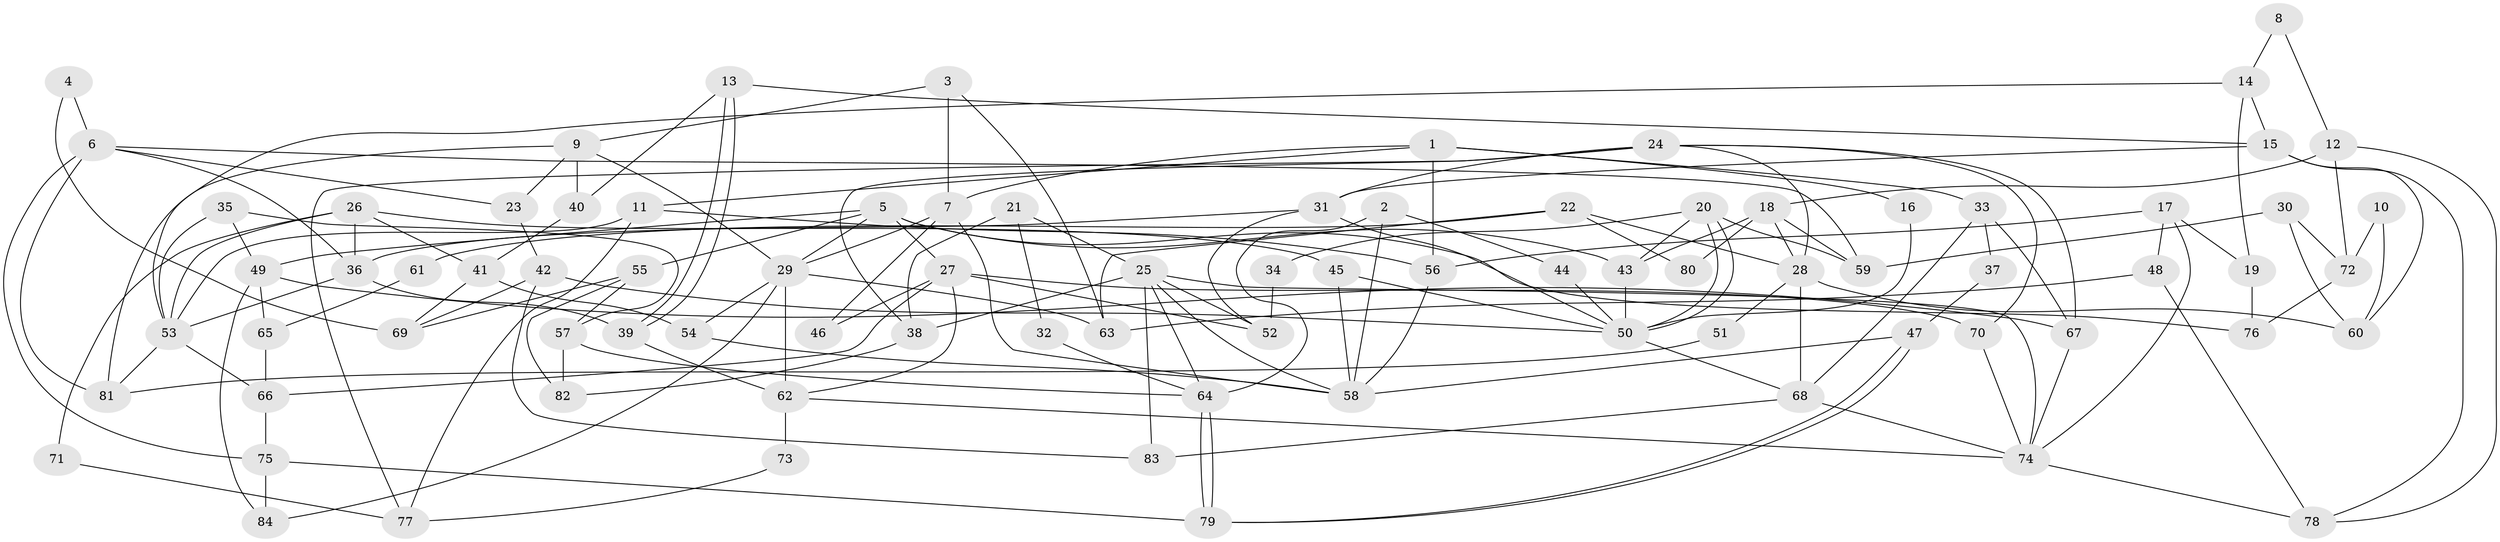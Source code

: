 // Generated by graph-tools (version 1.1) at 2025/36/03/09/25 02:36:24]
// undirected, 84 vertices, 168 edges
graph export_dot {
graph [start="1"]
  node [color=gray90,style=filled];
  1;
  2;
  3;
  4;
  5;
  6;
  7;
  8;
  9;
  10;
  11;
  12;
  13;
  14;
  15;
  16;
  17;
  18;
  19;
  20;
  21;
  22;
  23;
  24;
  25;
  26;
  27;
  28;
  29;
  30;
  31;
  32;
  33;
  34;
  35;
  36;
  37;
  38;
  39;
  40;
  41;
  42;
  43;
  44;
  45;
  46;
  47;
  48;
  49;
  50;
  51;
  52;
  53;
  54;
  55;
  56;
  57;
  58;
  59;
  60;
  61;
  62;
  63;
  64;
  65;
  66;
  67;
  68;
  69;
  70;
  71;
  72;
  73;
  74;
  75;
  76;
  77;
  78;
  79;
  80;
  81;
  82;
  83;
  84;
  1 -- 33;
  1 -- 7;
  1 -- 11;
  1 -- 16;
  1 -- 56;
  2 -- 58;
  2 -- 64;
  2 -- 44;
  3 -- 63;
  3 -- 9;
  3 -- 7;
  4 -- 6;
  4 -- 69;
  5 -- 29;
  5 -- 43;
  5 -- 27;
  5 -- 49;
  5 -- 55;
  5 -- 76;
  6 -- 23;
  6 -- 36;
  6 -- 59;
  6 -- 75;
  6 -- 81;
  7 -- 58;
  7 -- 29;
  7 -- 46;
  8 -- 12;
  8 -- 14;
  9 -- 81;
  9 -- 29;
  9 -- 23;
  9 -- 40;
  10 -- 72;
  10 -- 60;
  11 -- 53;
  11 -- 56;
  11 -- 77;
  12 -- 78;
  12 -- 18;
  12 -- 72;
  13 -- 15;
  13 -- 39;
  13 -- 39;
  13 -- 40;
  14 -- 53;
  14 -- 15;
  14 -- 19;
  15 -- 60;
  15 -- 31;
  15 -- 78;
  16 -- 50;
  17 -- 74;
  17 -- 56;
  17 -- 19;
  17 -- 48;
  18 -- 28;
  18 -- 43;
  18 -- 59;
  18 -- 80;
  19 -- 76;
  20 -- 50;
  20 -- 50;
  20 -- 59;
  20 -- 34;
  20 -- 43;
  21 -- 25;
  21 -- 38;
  21 -- 32;
  22 -- 63;
  22 -- 28;
  22 -- 61;
  22 -- 80;
  23 -- 42;
  24 -- 31;
  24 -- 38;
  24 -- 28;
  24 -- 67;
  24 -- 70;
  24 -- 77;
  25 -- 58;
  25 -- 64;
  25 -- 38;
  25 -- 52;
  25 -- 74;
  25 -- 83;
  26 -- 53;
  26 -- 45;
  26 -- 36;
  26 -- 41;
  26 -- 71;
  27 -- 70;
  27 -- 46;
  27 -- 52;
  27 -- 62;
  27 -- 66;
  28 -- 68;
  28 -- 51;
  28 -- 60;
  29 -- 84;
  29 -- 54;
  29 -- 62;
  29 -- 63;
  30 -- 72;
  30 -- 59;
  30 -- 60;
  31 -- 52;
  31 -- 36;
  31 -- 50;
  32 -- 64;
  33 -- 68;
  33 -- 67;
  33 -- 37;
  34 -- 52;
  35 -- 49;
  35 -- 53;
  35 -- 57;
  36 -- 39;
  36 -- 53;
  37 -- 47;
  38 -- 82;
  39 -- 62;
  40 -- 41;
  41 -- 54;
  41 -- 69;
  42 -- 83;
  42 -- 50;
  42 -- 69;
  43 -- 50;
  44 -- 50;
  45 -- 50;
  45 -- 58;
  47 -- 58;
  47 -- 79;
  47 -- 79;
  48 -- 78;
  48 -- 63;
  49 -- 67;
  49 -- 65;
  49 -- 84;
  50 -- 68;
  51 -- 81;
  53 -- 66;
  53 -- 81;
  54 -- 58;
  55 -- 69;
  55 -- 57;
  55 -- 82;
  56 -- 58;
  57 -- 64;
  57 -- 82;
  61 -- 65;
  62 -- 73;
  62 -- 74;
  64 -- 79;
  64 -- 79;
  65 -- 66;
  66 -- 75;
  67 -- 74;
  68 -- 74;
  68 -- 83;
  70 -- 74;
  71 -- 77;
  72 -- 76;
  73 -- 77;
  74 -- 78;
  75 -- 79;
  75 -- 84;
}
